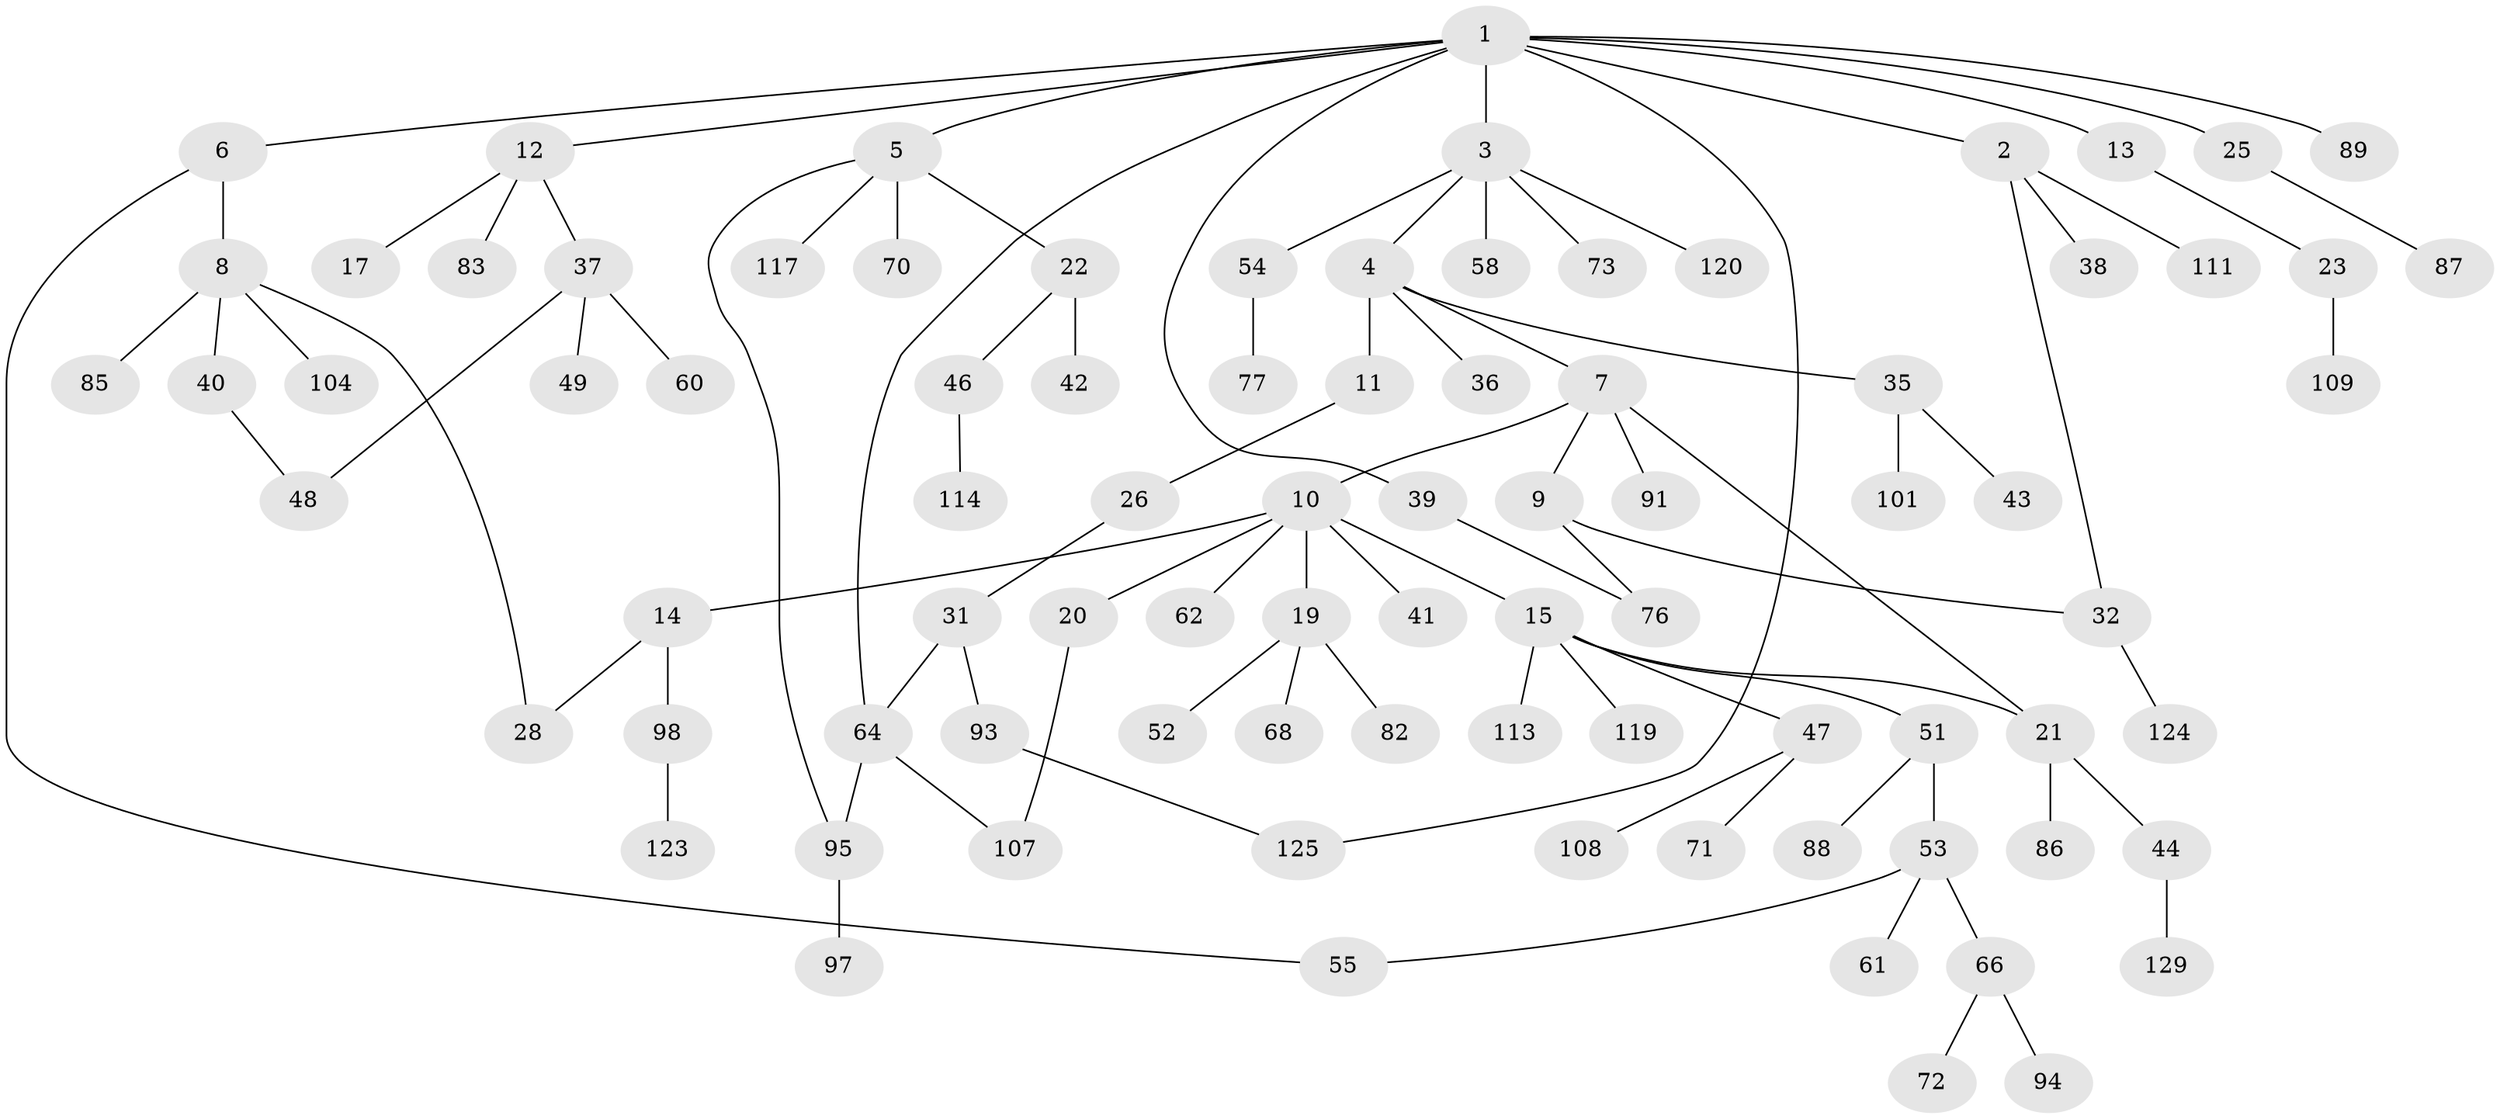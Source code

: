 // Generated by graph-tools (version 1.1) at 2025/23/03/03/25 07:23:33]
// undirected, 86 vertices, 95 edges
graph export_dot {
graph [start="1"]
  node [color=gray90,style=filled];
  1 [super="+24"];
  2 [super="+30"];
  3 [super="+16"];
  4 [super="+34"];
  5 [super="+128"];
  6 [super="+81"];
  7 [super="+131"];
  8 [super="+18"];
  9 [super="+59"];
  10 [super="+29"];
  11 [super="+33"];
  12;
  13 [super="+99"];
  14 [super="+90"];
  15 [super="+78"];
  17;
  19 [super="+27"];
  20 [super="+74"];
  21 [super="+45"];
  22;
  23;
  25;
  26;
  28;
  31 [super="+121"];
  32 [super="+80"];
  35 [super="+110"];
  36;
  37 [super="+50"];
  38;
  39 [super="+79"];
  40 [super="+96"];
  41 [super="+75"];
  42 [super="+56"];
  43;
  44 [super="+122"];
  46 [super="+127"];
  47 [super="+92"];
  48 [super="+65"];
  49;
  51 [super="+57"];
  52;
  53 [super="+84"];
  54 [super="+63"];
  55 [super="+69"];
  58;
  60;
  61 [super="+67"];
  62;
  64 [super="+106"];
  66 [super="+118"];
  68;
  70 [super="+100"];
  71;
  72;
  73;
  76 [super="+103"];
  77;
  82;
  83 [super="+112"];
  85 [super="+116"];
  86;
  87;
  88;
  89 [super="+105"];
  91;
  93 [super="+102"];
  94;
  95;
  97;
  98 [super="+126"];
  101;
  104;
  107 [super="+115"];
  108;
  109;
  111;
  113 [super="+132"];
  114;
  117;
  119;
  120 [super="+130"];
  123;
  124;
  125;
  129;
  1 -- 2;
  1 -- 3;
  1 -- 5;
  1 -- 6;
  1 -- 12;
  1 -- 13;
  1 -- 64;
  1 -- 125;
  1 -- 89;
  1 -- 25;
  1 -- 39;
  2 -- 32;
  2 -- 38;
  2 -- 111;
  3 -- 4;
  3 -- 54;
  3 -- 120;
  3 -- 73;
  3 -- 58;
  4 -- 7;
  4 -- 11;
  4 -- 35;
  4 -- 36;
  5 -- 22;
  5 -- 70;
  5 -- 117;
  5 -- 95;
  6 -- 8;
  6 -- 55;
  7 -- 9;
  7 -- 10;
  7 -- 21;
  7 -- 91;
  8 -- 28;
  8 -- 40;
  8 -- 104;
  8 -- 85;
  9 -- 76;
  9 -- 32;
  10 -- 14;
  10 -- 15;
  10 -- 19;
  10 -- 20;
  10 -- 62;
  10 -- 41;
  11 -- 26;
  12 -- 17;
  12 -- 37;
  12 -- 83;
  13 -- 23;
  14 -- 28;
  14 -- 98;
  15 -- 47;
  15 -- 51;
  15 -- 113;
  15 -- 119;
  15 -- 21;
  19 -- 52;
  19 -- 82;
  19 -- 68;
  20 -- 107;
  21 -- 44;
  21 -- 86;
  22 -- 42;
  22 -- 46;
  23 -- 109;
  25 -- 87;
  26 -- 31;
  31 -- 93;
  31 -- 64;
  32 -- 124;
  35 -- 43;
  35 -- 101;
  37 -- 49;
  37 -- 48;
  37 -- 60;
  39 -- 76;
  40 -- 48;
  44 -- 129;
  46 -- 114;
  47 -- 71;
  47 -- 108;
  51 -- 53;
  51 -- 88;
  53 -- 55;
  53 -- 61;
  53 -- 66;
  54 -- 77;
  64 -- 95;
  64 -- 107;
  66 -- 72;
  66 -- 94;
  93 -- 125;
  95 -- 97;
  98 -- 123;
}
